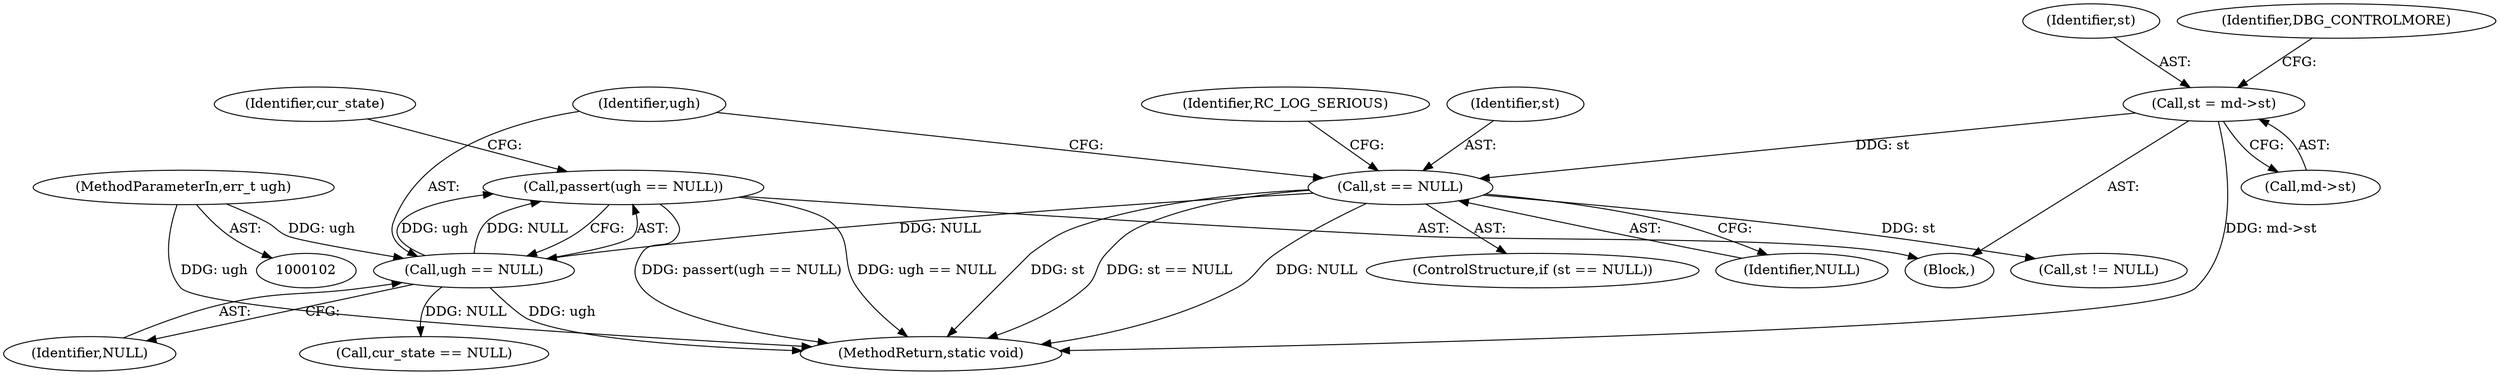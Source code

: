 digraph "0_libreswan_2899351224fe2940aec37d7656e1e392c0fe07f0@API" {
"1000147" [label="(Call,passert(ugh == NULL))"];
"1000148" [label="(Call,ugh == NULL)"];
"1000105" [label="(MethodParameterIn,err_t ugh)"];
"1000130" [label="(Call,st == NULL)"];
"1000119" [label="(Call,st = md->st)"];
"1000120" [label="(Identifier,st)"];
"1000148" [label="(Call,ugh == NULL)"];
"1000150" [label="(Identifier,NULL)"];
"1000129" [label="(ControlStructure,if (st == NULL))"];
"1000135" [label="(Identifier,RC_LOG_SERIOUS)"];
"1000147" [label="(Call,passert(ugh == NULL))"];
"1000119" [label="(Call,st = md->st)"];
"1000106" [label="(Block,)"];
"1000126" [label="(Identifier,DBG_CONTROLMORE)"];
"1000105" [label="(MethodParameterIn,err_t ugh)"];
"1000132" [label="(Identifier,NULL)"];
"1000204" [label="(MethodReturn,static void)"];
"1000131" [label="(Identifier,st)"];
"1000152" [label="(Call,cur_state == NULL)"];
"1000156" [label="(Call,st != NULL)"];
"1000149" [label="(Identifier,ugh)"];
"1000153" [label="(Identifier,cur_state)"];
"1000121" [label="(Call,md->st)"];
"1000130" [label="(Call,st == NULL)"];
"1000147" -> "1000106"  [label="AST: "];
"1000147" -> "1000148"  [label="CFG: "];
"1000148" -> "1000147"  [label="AST: "];
"1000153" -> "1000147"  [label="CFG: "];
"1000147" -> "1000204"  [label="DDG: ugh == NULL"];
"1000147" -> "1000204"  [label="DDG: passert(ugh == NULL)"];
"1000148" -> "1000147"  [label="DDG: ugh"];
"1000148" -> "1000147"  [label="DDG: NULL"];
"1000148" -> "1000150"  [label="CFG: "];
"1000149" -> "1000148"  [label="AST: "];
"1000150" -> "1000148"  [label="AST: "];
"1000148" -> "1000204"  [label="DDG: ugh"];
"1000105" -> "1000148"  [label="DDG: ugh"];
"1000130" -> "1000148"  [label="DDG: NULL"];
"1000148" -> "1000152"  [label="DDG: NULL"];
"1000105" -> "1000102"  [label="AST: "];
"1000105" -> "1000204"  [label="DDG: ugh"];
"1000130" -> "1000129"  [label="AST: "];
"1000130" -> "1000132"  [label="CFG: "];
"1000131" -> "1000130"  [label="AST: "];
"1000132" -> "1000130"  [label="AST: "];
"1000135" -> "1000130"  [label="CFG: "];
"1000149" -> "1000130"  [label="CFG: "];
"1000130" -> "1000204"  [label="DDG: NULL"];
"1000130" -> "1000204"  [label="DDG: st"];
"1000130" -> "1000204"  [label="DDG: st == NULL"];
"1000119" -> "1000130"  [label="DDG: st"];
"1000130" -> "1000156"  [label="DDG: st"];
"1000119" -> "1000106"  [label="AST: "];
"1000119" -> "1000121"  [label="CFG: "];
"1000120" -> "1000119"  [label="AST: "];
"1000121" -> "1000119"  [label="AST: "];
"1000126" -> "1000119"  [label="CFG: "];
"1000119" -> "1000204"  [label="DDG: md->st"];
}
